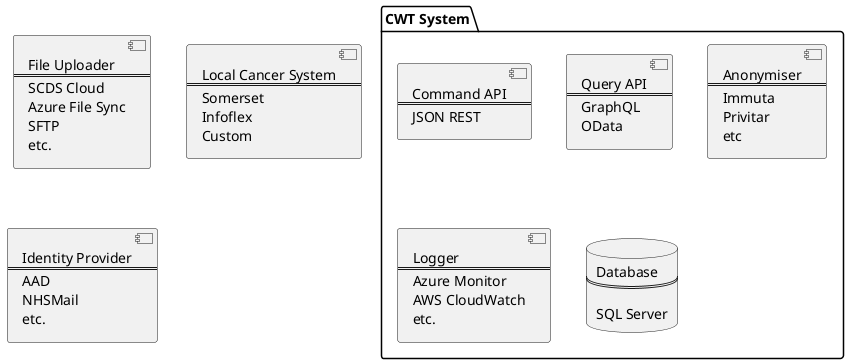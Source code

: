 @startuml

package "CWT System" {

component cmd [
  Command API
  ===
  JSON REST
]
component qry [
  Query API
  ===
  GraphQL
  OData
]
component ano [
  Anonymiser
  ===
  Immuta
  Privitar
  etc
]
component log [
  Logger
  ===
  Azure Monitor
  AWS CloudWatch
  etc.
]
database db [
  Database
  ===

  SQL Server
]

}

component ful [
  File Uploader
  ===
  SCDS Cloud
  Azure File Sync
  SFTP
  etc.
]

component lcs [
  Local Cancer System
  ===
  Somerset
  Infoflex
  Custom
]


component id [
  Identity Provider
  ===
  AAD
  NHSMail
  etc.
]

@enduml